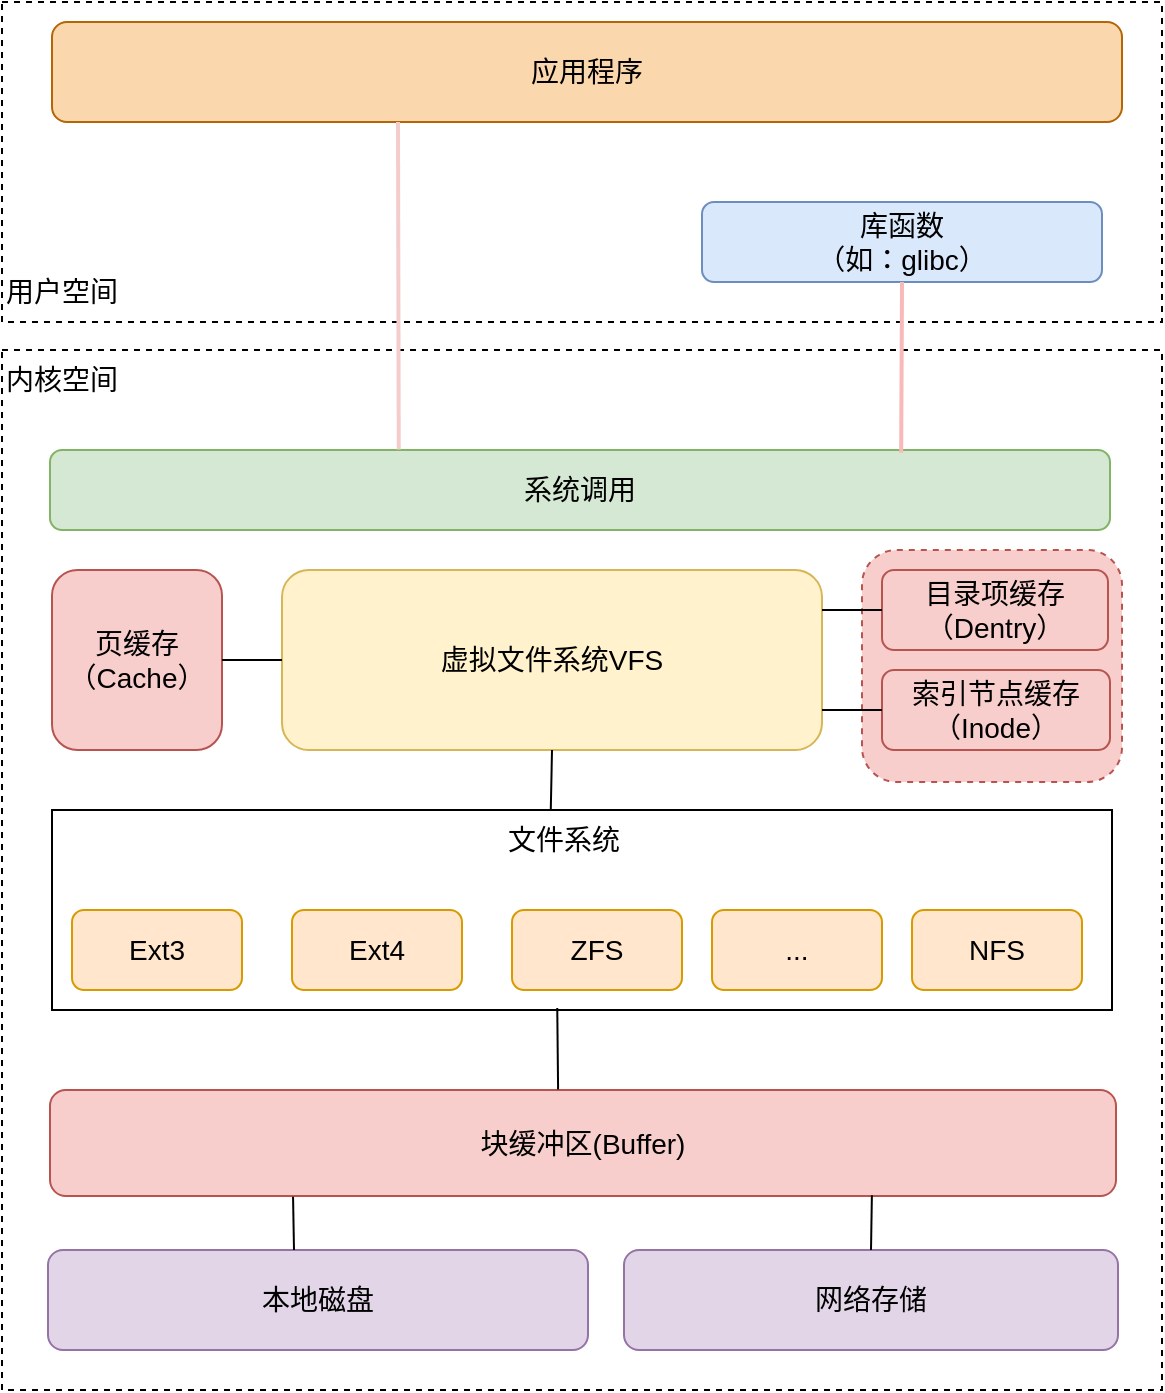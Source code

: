 <mxfile version="21.6.2" type="github">
  <diagram name="第 1 页" id="TSINPLCzJ5hLD6Eom0Bm">
    <mxGraphModel dx="1050" dy="549" grid="1" gridSize="10" guides="1" tooltips="1" connect="1" arrows="1" fold="1" page="1" pageScale="1" pageWidth="827" pageHeight="1169" math="0" shadow="0">
      <root>
        <mxCell id="0" />
        <mxCell id="1" parent="0" />
        <mxCell id="tjSqmoHrY1nK2L_rt-fO-19" value="" style="rounded=0;whiteSpace=wrap;html=1;dashed=1;fontSize=14;" vertex="1" parent="1">
          <mxGeometry x="30" y="184" width="580" height="520" as="geometry" />
        </mxCell>
        <mxCell id="tjSqmoHrY1nK2L_rt-fO-33" value="" style="rounded=1;whiteSpace=wrap;html=1;dashed=1;fillColor=#f8cecc;strokeColor=#b85450;" vertex="1" parent="1">
          <mxGeometry x="460" y="284" width="130" height="116" as="geometry" />
        </mxCell>
        <mxCell id="tjSqmoHrY1nK2L_rt-fO-18" value="" style="rounded=0;whiteSpace=wrap;html=1;dashed=1;fontSize=14;" vertex="1" parent="1">
          <mxGeometry x="30" y="10" width="580" height="160" as="geometry" />
        </mxCell>
        <mxCell id="tjSqmoHrY1nK2L_rt-fO-16" value="" style="rounded=0;whiteSpace=wrap;html=1;fontSize=14;" vertex="1" parent="1">
          <mxGeometry x="55" y="414" width="530" height="100" as="geometry" />
        </mxCell>
        <mxCell id="tjSqmoHrY1nK2L_rt-fO-1" value="应用程序" style="rounded=1;whiteSpace=wrap;html=1;fillColor=#fad7ac;strokeColor=#b46504;fontSize=14;" vertex="1" parent="1">
          <mxGeometry x="55" y="20" width="535" height="50" as="geometry" />
        </mxCell>
        <mxCell id="tjSqmoHrY1nK2L_rt-fO-2" value="本地磁盘" style="rounded=1;whiteSpace=wrap;html=1;fillColor=#e1d5e7;strokeColor=#9673a6;fontSize=14;" vertex="1" parent="1">
          <mxGeometry x="53" y="634" width="270" height="50" as="geometry" />
        </mxCell>
        <mxCell id="tjSqmoHrY1nK2L_rt-fO-3" value="网络存储" style="rounded=1;whiteSpace=wrap;html=1;fillColor=#e1d5e7;strokeColor=#9673a6;fontSize=14;" vertex="1" parent="1">
          <mxGeometry x="341" y="634" width="247" height="50" as="geometry" />
        </mxCell>
        <mxCell id="tjSqmoHrY1nK2L_rt-fO-4" value="块缓冲区(Buffer)" style="rounded=1;whiteSpace=wrap;html=1;fillColor=#f8cecc;strokeColor=#b85450;fontSize=14;" vertex="1" parent="1">
          <mxGeometry x="54" y="554" width="533" height="53" as="geometry" />
        </mxCell>
        <mxCell id="tjSqmoHrY1nK2L_rt-fO-5" value="Ext3" style="rounded=1;whiteSpace=wrap;html=1;fillColor=#ffe6cc;strokeColor=#d79b00;fontSize=14;" vertex="1" parent="1">
          <mxGeometry x="65" y="464" width="85" height="40" as="geometry" />
        </mxCell>
        <mxCell id="tjSqmoHrY1nK2L_rt-fO-6" value="Ext4" style="rounded=1;whiteSpace=wrap;html=1;fillColor=#ffe6cc;strokeColor=#d79b00;fontSize=14;" vertex="1" parent="1">
          <mxGeometry x="175" y="464" width="85" height="40" as="geometry" />
        </mxCell>
        <mxCell id="tjSqmoHrY1nK2L_rt-fO-7" value="ZFS" style="rounded=1;whiteSpace=wrap;html=1;fillColor=#ffe6cc;strokeColor=#d79b00;fontSize=14;" vertex="1" parent="1">
          <mxGeometry x="285" y="464" width="85" height="40" as="geometry" />
        </mxCell>
        <mxCell id="tjSqmoHrY1nK2L_rt-fO-8" value="..." style="rounded=1;whiteSpace=wrap;html=1;fillColor=#ffe6cc;strokeColor=#d79b00;fontSize=14;" vertex="1" parent="1">
          <mxGeometry x="385" y="464" width="85" height="40" as="geometry" />
        </mxCell>
        <mxCell id="tjSqmoHrY1nK2L_rt-fO-9" value="NFS" style="rounded=1;whiteSpace=wrap;html=1;fillColor=#ffe6cc;strokeColor=#d79b00;fontSize=14;" vertex="1" parent="1">
          <mxGeometry x="485" y="464" width="85" height="40" as="geometry" />
        </mxCell>
        <mxCell id="tjSqmoHrY1nK2L_rt-fO-10" value="虚拟文件系统VFS" style="rounded=1;whiteSpace=wrap;html=1;fillColor=#fff2cc;strokeColor=#d6b656;fontSize=14;" vertex="1" parent="1">
          <mxGeometry x="170" y="294" width="270" height="90" as="geometry" />
        </mxCell>
        <mxCell id="tjSqmoHrY1nK2L_rt-fO-11" value="页缓存（Cache）" style="rounded=1;whiteSpace=wrap;html=1;fillColor=#f8cecc;strokeColor=#b85450;fontSize=14;" vertex="1" parent="1">
          <mxGeometry x="55" y="294" width="85" height="90" as="geometry" />
        </mxCell>
        <mxCell id="tjSqmoHrY1nK2L_rt-fO-12" value="目录项缓存（Dentry）" style="rounded=1;whiteSpace=wrap;html=1;fillColor=#f8cecc;strokeColor=#b85450;fontSize=14;" vertex="1" parent="1">
          <mxGeometry x="470" y="294" width="113" height="40" as="geometry" />
        </mxCell>
        <mxCell id="tjSqmoHrY1nK2L_rt-fO-13" value="索引节点缓存&lt;br style=&quot;font-size: 14px;&quot;&gt;（Inode）" style="rounded=1;whiteSpace=wrap;html=1;fillColor=#f8cecc;strokeColor=#b85450;fontSize=14;" vertex="1" parent="1">
          <mxGeometry x="470" y="344" width="114" height="40" as="geometry" />
        </mxCell>
        <mxCell id="tjSqmoHrY1nK2L_rt-fO-14" value="系统调用" style="rounded=1;whiteSpace=wrap;html=1;fillColor=#d5e8d4;strokeColor=#82b366;fontSize=14;" vertex="1" parent="1">
          <mxGeometry x="54" y="234" width="530" height="40" as="geometry" />
        </mxCell>
        <mxCell id="tjSqmoHrY1nK2L_rt-fO-15" value="库函数&lt;br style=&quot;font-size: 14px;&quot;&gt;（如：glibc）" style="rounded=1;whiteSpace=wrap;html=1;fillColor=#dae8fc;strokeColor=#6c8ebf;fontSize=14;" vertex="1" parent="1">
          <mxGeometry x="380" y="110" width="200" height="40" as="geometry" />
        </mxCell>
        <mxCell id="tjSqmoHrY1nK2L_rt-fO-17" value="文件系统" style="text;html=1;strokeColor=none;fillColor=none;align=center;verticalAlign=middle;whiteSpace=wrap;rounded=0;fontSize=14;" vertex="1" parent="1">
          <mxGeometry x="281" y="414" width="60" height="30" as="geometry" />
        </mxCell>
        <mxCell id="tjSqmoHrY1nK2L_rt-fO-20" value="" style="endArrow=none;html=1;rounded=0;entryX=0.5;entryY=1;entryDx=0;entryDy=0;exitX=0.803;exitY=0.035;exitDx=0;exitDy=0;exitPerimeter=0;fontSize=14;strokeColor=#f8b9b9;strokeWidth=2;" edge="1" parent="1" source="tjSqmoHrY1nK2L_rt-fO-14" target="tjSqmoHrY1nK2L_rt-fO-15">
          <mxGeometry width="50" height="50" relative="1" as="geometry">
            <mxPoint x="390" y="310" as="sourcePoint" />
            <mxPoint x="440" y="260" as="targetPoint" />
          </mxGeometry>
        </mxCell>
        <mxCell id="tjSqmoHrY1nK2L_rt-fO-21" value="" style="endArrow=none;html=1;rounded=0;fontSize=14;exitX=0.329;exitY=-0.005;exitDx=0;exitDy=0;exitPerimeter=0;strokeWidth=2;strokeColor=#f5cccc;" edge="1" parent="1" source="tjSqmoHrY1nK2L_rt-fO-14">
          <mxGeometry width="50" height="50" relative="1" as="geometry">
            <mxPoint x="228" y="230" as="sourcePoint" />
            <mxPoint x="228" y="70" as="targetPoint" />
          </mxGeometry>
        </mxCell>
        <mxCell id="tjSqmoHrY1nK2L_rt-fO-22" value="内核空间" style="text;html=1;strokeColor=none;fillColor=none;align=center;verticalAlign=middle;whiteSpace=wrap;rounded=0;fontSize=14;" vertex="1" parent="1">
          <mxGeometry x="30" y="184" width="60" height="30" as="geometry" />
        </mxCell>
        <mxCell id="tjSqmoHrY1nK2L_rt-fO-23" value="用户空间" style="text;html=1;strokeColor=none;fillColor=none;align=center;verticalAlign=middle;whiteSpace=wrap;rounded=0;strokeWidth=3;fontSize=14;" vertex="1" parent="1">
          <mxGeometry x="30" y="140" width="60" height="30" as="geometry" />
        </mxCell>
        <mxCell id="tjSqmoHrY1nK2L_rt-fO-24" value="" style="endArrow=none;html=1;rounded=0;exitX=1;exitY=0.5;exitDx=0;exitDy=0;entryX=0;entryY=0.5;entryDx=0;entryDy=0;fontSize=14;" edge="1" parent="1" source="tjSqmoHrY1nK2L_rt-fO-11" target="tjSqmoHrY1nK2L_rt-fO-10">
          <mxGeometry width="50" height="50" relative="1" as="geometry">
            <mxPoint x="390" y="294" as="sourcePoint" />
            <mxPoint x="440" y="244" as="targetPoint" />
          </mxGeometry>
        </mxCell>
        <mxCell id="tjSqmoHrY1nK2L_rt-fO-25" value="" style="endArrow=none;html=1;rounded=0;exitX=0;exitY=0.5;exitDx=0;exitDy=0;fontSize=14;" edge="1" parent="1" source="tjSqmoHrY1nK2L_rt-fO-12">
          <mxGeometry width="50" height="50" relative="1" as="geometry">
            <mxPoint x="390" y="294" as="sourcePoint" />
            <mxPoint x="440" y="314" as="targetPoint" />
          </mxGeometry>
        </mxCell>
        <mxCell id="tjSqmoHrY1nK2L_rt-fO-26" value="" style="endArrow=none;html=1;rounded=0;entryX=0;entryY=0.5;entryDx=0;entryDy=0;fontSize=14;" edge="1" parent="1" target="tjSqmoHrY1nK2L_rt-fO-13">
          <mxGeometry width="50" height="50" relative="1" as="geometry">
            <mxPoint x="440" y="364" as="sourcePoint" />
            <mxPoint x="440" y="244" as="targetPoint" />
          </mxGeometry>
        </mxCell>
        <mxCell id="tjSqmoHrY1nK2L_rt-fO-27" value="" style="endArrow=none;html=1;rounded=0;exitX=0.471;exitY=-0.004;exitDx=0;exitDy=0;fontSize=14;exitPerimeter=0;entryX=0.471;entryY=0.99;entryDx=0;entryDy=0;entryPerimeter=0;" edge="1" parent="1">
          <mxGeometry width="50" height="50" relative="1" as="geometry">
            <mxPoint x="308.043" y="553.788" as="sourcePoint" />
            <mxPoint x="307.63" y="513" as="targetPoint" />
          </mxGeometry>
        </mxCell>
        <mxCell id="tjSqmoHrY1nK2L_rt-fO-28" value="" style="endArrow=none;html=1;rounded=0;entryX=0.228;entryY=1.008;entryDx=0;entryDy=0;entryPerimeter=0;fontSize=14;" edge="1" parent="1" target="tjSqmoHrY1nK2L_rt-fO-4">
          <mxGeometry width="50" height="50" relative="1" as="geometry">
            <mxPoint x="176" y="634" as="sourcePoint" />
            <mxPoint x="180.189" y="606.576" as="targetPoint" />
          </mxGeometry>
        </mxCell>
        <mxCell id="tjSqmoHrY1nK2L_rt-fO-29" value="" style="endArrow=none;html=1;rounded=0;exitX=0.5;exitY=0;exitDx=0;exitDy=0;entryX=0.771;entryY=0.992;entryDx=0;entryDy=0;entryPerimeter=0;fontSize=14;" edge="1" parent="1" source="tjSqmoHrY1nK2L_rt-fO-3" target="tjSqmoHrY1nK2L_rt-fO-4">
          <mxGeometry width="50" height="50" relative="1" as="geometry">
            <mxPoint x="390" y="494" as="sourcePoint" />
            <mxPoint x="468" y="614" as="targetPoint" />
          </mxGeometry>
        </mxCell>
        <mxCell id="tjSqmoHrY1nK2L_rt-fO-30" value="" style="endArrow=none;html=1;rounded=0;exitX=0.39;exitY=-0.007;exitDx=0;exitDy=0;entryX=0.5;entryY=1;entryDx=0;entryDy=0;exitPerimeter=0;fontSize=14;" edge="1" parent="1" source="tjSqmoHrY1nK2L_rt-fO-17" target="tjSqmoHrY1nK2L_rt-fO-10">
          <mxGeometry width="50" height="50" relative="1" as="geometry">
            <mxPoint x="390" y="494" as="sourcePoint" />
            <mxPoint x="440" y="444" as="targetPoint" />
          </mxGeometry>
        </mxCell>
      </root>
    </mxGraphModel>
  </diagram>
</mxfile>
